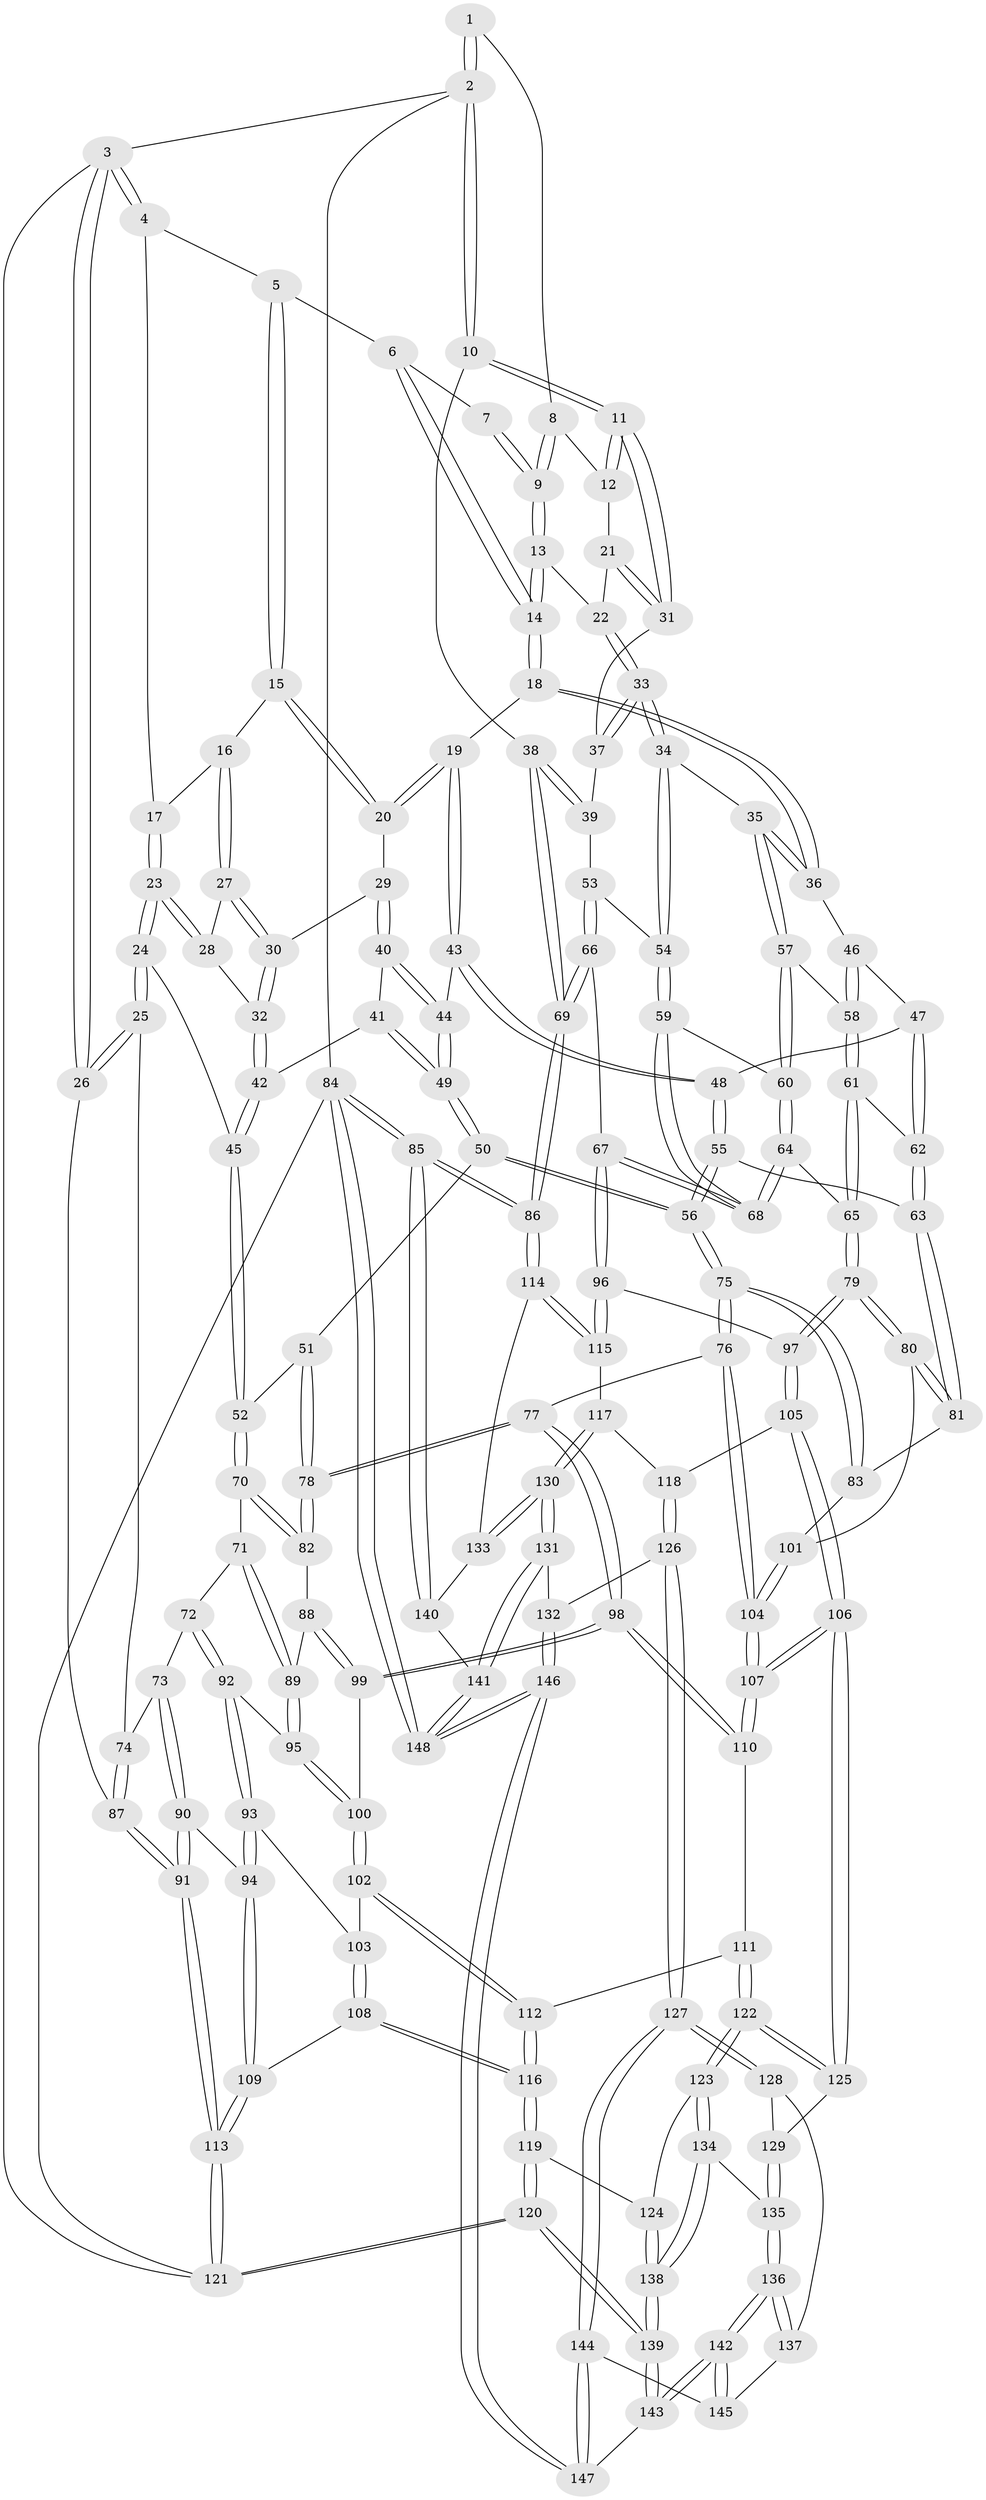 // Generated by graph-tools (version 1.1) at 2025/38/03/09/25 02:38:47]
// undirected, 148 vertices, 367 edges
graph export_dot {
graph [start="1"]
  node [color=gray90,style=filled];
  1 [pos="+0.9321295011607251+0"];
  2 [pos="+1+0"];
  3 [pos="+0+0"];
  4 [pos="+0+0"];
  5 [pos="+0.4205434928750588+0"];
  6 [pos="+0.5063036575181326+0"];
  7 [pos="+0.6282345672184809+0"];
  8 [pos="+0.8348013797074243+0.0216693875548921"];
  9 [pos="+0.7397836215635589+0.08094078957415124"];
  10 [pos="+1+0"];
  11 [pos="+1+0"];
  12 [pos="+0.8633137936939402+0.09016084053597317"];
  13 [pos="+0.7241423049131047+0.1375823501377857"];
  14 [pos="+0.6186120051079079+0.16621264410341033"];
  15 [pos="+0.37196067390406923+0"];
  16 [pos="+0.36867918358023755+0"];
  17 [pos="+0.12960043717339317+0.06934495813645715"];
  18 [pos="+0.6065765787054742+0.18845079373279047"];
  19 [pos="+0.4775220810738654+0.19888370976443892"];
  20 [pos="+0.47311500359344516+0.19706137473179935"];
  21 [pos="+0.8615322453975994+0.11779637870635672"];
  22 [pos="+0.7375098721115652+0.14466878844774617"];
  23 [pos="+0.11602182580728038+0.18820201455412391"];
  24 [pos="+0.06451297106414157+0.268493363383631"];
  25 [pos="+0.026638349616674044+0.2751694171984135"];
  26 [pos="+0+0.25135222068347796"];
  27 [pos="+0.3408966190962838+0.04853360946604475"];
  28 [pos="+0.25935488558834685+0.1335889085573119"];
  29 [pos="+0.44020993755607857+0.20978447608699372"];
  30 [pos="+0.3537515798293732+0.18267486752813733"];
  31 [pos="+0.9035767522486131+0.16969265350312152"];
  32 [pos="+0.31574075325345163+0.2330621420810562"];
  33 [pos="+0.8189863604454312+0.26250049532957276"];
  34 [pos="+0.8181125446805276+0.26776181070863453"];
  35 [pos="+0.650424000832501+0.3160901912053986"];
  36 [pos="+0.629855514919326+0.2991785590071384"];
  37 [pos="+0.9021277743886255+0.18833586145503856"];
  38 [pos="+1+0.2670122428995564"];
  39 [pos="+0.9969715299992069+0.2630599286425454"];
  40 [pos="+0.37541777714022406+0.2736696585354741"];
  41 [pos="+0.3484301977771409+0.278305636194798"];
  42 [pos="+0.31194272499878395+0.26095270819392397"];
  43 [pos="+0.46929198490630925+0.34418680341191454"];
  44 [pos="+0.46674276026342365+0.3438458139239911"];
  45 [pos="+0.15859904018496365+0.3204627621624602"];
  46 [pos="+0.5408994991925302+0.35007938336678296"];
  47 [pos="+0.5134372862421892+0.3605645458515159"];
  48 [pos="+0.4924150265050118+0.3632613872568795"];
  49 [pos="+0.35987092115699604+0.37805452138852813"];
  50 [pos="+0.3338535447049314+0.41875795061238696"];
  51 [pos="+0.3187284292261848+0.42017072059806504"];
  52 [pos="+0.21928784866682072+0.41026147215416037"];
  53 [pos="+0.8726508275716801+0.36626164624220536"];
  54 [pos="+0.8652111241371613+0.36286948710787686"];
  55 [pos="+0.45761637618306517+0.47266555623875306"];
  56 [pos="+0.4239524894726561+0.4919841858862063"];
  57 [pos="+0.6687963175144398+0.3641281132184801"];
  58 [pos="+0.587311649151123+0.43289901382238466"];
  59 [pos="+0.7637028798658192+0.4172743032957781"];
  60 [pos="+0.708638893266871+0.4261792191007685"];
  61 [pos="+0.5727699452932461+0.469131368037796"];
  62 [pos="+0.5723538923990313+0.4692208326694361"];
  63 [pos="+0.5321292497994408+0.4965188632926659"];
  64 [pos="+0.6950865959497604+0.47091237727993357"];
  65 [pos="+0.6775593808440671+0.5004906004864929"];
  66 [pos="+1+0.535256116881273"];
  67 [pos="+0.890206780993887+0.5811872908762904"];
  68 [pos="+0.8512913662844486+0.5463968177438963"];
  69 [pos="+1+0.5586870267511024"];
  70 [pos="+0.20640236127846615+0.49379150821979884"];
  71 [pos="+0.14393550088404417+0.5147787863197724"];
  72 [pos="+0.07744592000704797+0.5264533696016809"];
  73 [pos="+0.07208014198936435+0.5239223492072033"];
  74 [pos="+0.06593724977664212+0.5160602699228243"];
  75 [pos="+0.40179523961444574+0.5783748125803582"];
  76 [pos="+0.40079721884541925+0.5795199249766357"];
  77 [pos="+0.36207103341916763+0.602089596667675"];
  78 [pos="+0.314478783363804+0.5548186500876379"];
  79 [pos="+0.6718876168874391+0.5863495337978808"];
  80 [pos="+0.59463482128995+0.580849223936383"];
  81 [pos="+0.5357962508451165+0.5077304624636614"];
  82 [pos="+0.20841718421255157+0.49865157711232927"];
  83 [pos="+0.4994621353344491+0.5922697572176969"];
  84 [pos="+1+1"];
  85 [pos="+1+1"];
  86 [pos="+1+0.8504171377542595"];
  87 [pos="+0+0.5474568271260407"];
  88 [pos="+0.20591116510505275+0.5398314059552558"];
  89 [pos="+0.1351559677394508+0.5909538001084846"];
  90 [pos="+0+0.6259223258740232"];
  91 [pos="+0+0.614381855879688"];
  92 [pos="+0.10519525121774101+0.604519811337112"];
  93 [pos="+0.0874010004970513+0.6340318320393097"];
  94 [pos="+0+0.6273506887917364"];
  95 [pos="+0.1267221456809955+0.6017637966022084"];
  96 [pos="+0.8151598653088306+0.647664725119004"];
  97 [pos="+0.7041911332084524+0.6385968035484388"];
  98 [pos="+0.32305980982663474+0.6661478076956716"];
  99 [pos="+0.2191917170629263+0.6228429061766547"];
  100 [pos="+0.19703103782635853+0.634298429959449"];
  101 [pos="+0.5342514732735828+0.6136526851969143"];
  102 [pos="+0.15948327961822228+0.6884219843442396"];
  103 [pos="+0.08940636829713108+0.6387065334708758"];
  104 [pos="+0.5254224410267998+0.742751335430966"];
  105 [pos="+0.6268617376029728+0.7522833469227155"];
  106 [pos="+0.5408204572622581+0.7621169085086046"];
  107 [pos="+0.5259941294986269+0.7452036935121297"];
  108 [pos="+0.06715875690941531+0.7303252354373264"];
  109 [pos="+0.051012050792233844+0.7275010114929427"];
  110 [pos="+0.3257067755459496+0.7159188526501546"];
  111 [pos="+0.31924836971948767+0.7297572761280484"];
  112 [pos="+0.15871707482804628+0.7318455585866991"];
  113 [pos="+0+0.8768488224595017"];
  114 [pos="+0.9049896434521362+0.8270887127794462"];
  115 [pos="+0.8389662923701375+0.7439553315959809"];
  116 [pos="+0.12528813634575578+0.7744822550696763"];
  117 [pos="+0.7193315726760144+0.8205880235179186"];
  118 [pos="+0.6549576894414697+0.7877331683278656"];
  119 [pos="+0.1267103167877829+0.8270206708284091"];
  120 [pos="+0+1"];
  121 [pos="+0+1"];
  122 [pos="+0.3148658942263785+0.8136387254664291"];
  123 [pos="+0.31215810897296514+0.825266508976051"];
  124 [pos="+0.15079823964481795+0.8305793935769192"];
  125 [pos="+0.5272522112023279+0.7917629164366295"];
  126 [pos="+0.6391803008193422+0.9121826303566253"];
  127 [pos="+0.6208078570922742+0.9201294158639693"];
  128 [pos="+0.5193631708015402+0.8238261866596343"];
  129 [pos="+0.5193887656451615+0.8218325259038228"];
  130 [pos="+0.7790456160802021+0.9313875967458172"];
  131 [pos="+0.7754019347370387+0.9415972177754677"];
  132 [pos="+0.6543521368773558+0.9185751190207878"];
  133 [pos="+0.8739394862328581+0.8591354197175353"];
  134 [pos="+0.31891154496424967+0.8474696952728642"];
  135 [pos="+0.33756105126354546+0.8663916143279521"];
  136 [pos="+0.4104189269264627+0.9905624930098461"];
  137 [pos="+0.4985370243769892+0.8958495817880029"];
  138 [pos="+0.24151351769733517+0.9316558964438373"];
  139 [pos="+0.044980449134735735+1"];
  140 [pos="+0.899133147576723+0.9468926723221371"];
  141 [pos="+0.7913682772655342+1"];
  142 [pos="+0.4103893797271933+0.9913705650840823"];
  143 [pos="+0.39981291556899734+1"];
  144 [pos="+0.5898513125476408+0.9597783578011083"];
  145 [pos="+0.5744863631768988+0.9496397608675438"];
  146 [pos="+0.6723287205733326+1"];
  147 [pos="+0.5777079713898386+1"];
  148 [pos="+0.7943219729560276+1"];
  1 -- 2;
  1 -- 2;
  1 -- 8;
  2 -- 3;
  2 -- 10;
  2 -- 10;
  2 -- 84;
  3 -- 4;
  3 -- 4;
  3 -- 26;
  3 -- 26;
  3 -- 121;
  4 -- 5;
  4 -- 17;
  5 -- 6;
  5 -- 15;
  5 -- 15;
  6 -- 7;
  6 -- 14;
  6 -- 14;
  7 -- 9;
  7 -- 9;
  8 -- 9;
  8 -- 9;
  8 -- 12;
  9 -- 13;
  9 -- 13;
  10 -- 11;
  10 -- 11;
  10 -- 38;
  11 -- 12;
  11 -- 12;
  11 -- 31;
  11 -- 31;
  12 -- 21;
  13 -- 14;
  13 -- 14;
  13 -- 22;
  14 -- 18;
  14 -- 18;
  15 -- 16;
  15 -- 20;
  15 -- 20;
  16 -- 17;
  16 -- 27;
  16 -- 27;
  17 -- 23;
  17 -- 23;
  18 -- 19;
  18 -- 36;
  18 -- 36;
  19 -- 20;
  19 -- 20;
  19 -- 43;
  19 -- 43;
  20 -- 29;
  21 -- 22;
  21 -- 31;
  21 -- 31;
  22 -- 33;
  22 -- 33;
  23 -- 24;
  23 -- 24;
  23 -- 28;
  23 -- 28;
  24 -- 25;
  24 -- 25;
  24 -- 45;
  25 -- 26;
  25 -- 26;
  25 -- 74;
  26 -- 87;
  27 -- 28;
  27 -- 30;
  27 -- 30;
  28 -- 32;
  29 -- 30;
  29 -- 40;
  29 -- 40;
  30 -- 32;
  30 -- 32;
  31 -- 37;
  32 -- 42;
  32 -- 42;
  33 -- 34;
  33 -- 34;
  33 -- 37;
  33 -- 37;
  34 -- 35;
  34 -- 54;
  34 -- 54;
  35 -- 36;
  35 -- 36;
  35 -- 57;
  35 -- 57;
  36 -- 46;
  37 -- 39;
  38 -- 39;
  38 -- 39;
  38 -- 69;
  38 -- 69;
  39 -- 53;
  40 -- 41;
  40 -- 44;
  40 -- 44;
  41 -- 42;
  41 -- 49;
  41 -- 49;
  42 -- 45;
  42 -- 45;
  43 -- 44;
  43 -- 48;
  43 -- 48;
  44 -- 49;
  44 -- 49;
  45 -- 52;
  45 -- 52;
  46 -- 47;
  46 -- 58;
  46 -- 58;
  47 -- 48;
  47 -- 62;
  47 -- 62;
  48 -- 55;
  48 -- 55;
  49 -- 50;
  49 -- 50;
  50 -- 51;
  50 -- 56;
  50 -- 56;
  51 -- 52;
  51 -- 78;
  51 -- 78;
  52 -- 70;
  52 -- 70;
  53 -- 54;
  53 -- 66;
  53 -- 66;
  54 -- 59;
  54 -- 59;
  55 -- 56;
  55 -- 56;
  55 -- 63;
  56 -- 75;
  56 -- 75;
  57 -- 58;
  57 -- 60;
  57 -- 60;
  58 -- 61;
  58 -- 61;
  59 -- 60;
  59 -- 68;
  59 -- 68;
  60 -- 64;
  60 -- 64;
  61 -- 62;
  61 -- 65;
  61 -- 65;
  62 -- 63;
  62 -- 63;
  63 -- 81;
  63 -- 81;
  64 -- 65;
  64 -- 68;
  64 -- 68;
  65 -- 79;
  65 -- 79;
  66 -- 67;
  66 -- 69;
  66 -- 69;
  67 -- 68;
  67 -- 68;
  67 -- 96;
  67 -- 96;
  69 -- 86;
  69 -- 86;
  70 -- 71;
  70 -- 82;
  70 -- 82;
  71 -- 72;
  71 -- 89;
  71 -- 89;
  72 -- 73;
  72 -- 92;
  72 -- 92;
  73 -- 74;
  73 -- 90;
  73 -- 90;
  74 -- 87;
  74 -- 87;
  75 -- 76;
  75 -- 76;
  75 -- 83;
  75 -- 83;
  76 -- 77;
  76 -- 104;
  76 -- 104;
  77 -- 78;
  77 -- 78;
  77 -- 98;
  77 -- 98;
  78 -- 82;
  78 -- 82;
  79 -- 80;
  79 -- 80;
  79 -- 97;
  79 -- 97;
  80 -- 81;
  80 -- 81;
  80 -- 101;
  81 -- 83;
  82 -- 88;
  83 -- 101;
  84 -- 85;
  84 -- 85;
  84 -- 148;
  84 -- 148;
  84 -- 121;
  85 -- 86;
  85 -- 86;
  85 -- 140;
  85 -- 140;
  86 -- 114;
  86 -- 114;
  87 -- 91;
  87 -- 91;
  88 -- 89;
  88 -- 99;
  88 -- 99;
  89 -- 95;
  89 -- 95;
  90 -- 91;
  90 -- 91;
  90 -- 94;
  91 -- 113;
  91 -- 113;
  92 -- 93;
  92 -- 93;
  92 -- 95;
  93 -- 94;
  93 -- 94;
  93 -- 103;
  94 -- 109;
  94 -- 109;
  95 -- 100;
  95 -- 100;
  96 -- 97;
  96 -- 115;
  96 -- 115;
  97 -- 105;
  97 -- 105;
  98 -- 99;
  98 -- 99;
  98 -- 110;
  98 -- 110;
  99 -- 100;
  100 -- 102;
  100 -- 102;
  101 -- 104;
  101 -- 104;
  102 -- 103;
  102 -- 112;
  102 -- 112;
  103 -- 108;
  103 -- 108;
  104 -- 107;
  104 -- 107;
  105 -- 106;
  105 -- 106;
  105 -- 118;
  106 -- 107;
  106 -- 107;
  106 -- 125;
  106 -- 125;
  107 -- 110;
  107 -- 110;
  108 -- 109;
  108 -- 116;
  108 -- 116;
  109 -- 113;
  109 -- 113;
  110 -- 111;
  111 -- 112;
  111 -- 122;
  111 -- 122;
  112 -- 116;
  112 -- 116;
  113 -- 121;
  113 -- 121;
  114 -- 115;
  114 -- 115;
  114 -- 133;
  115 -- 117;
  116 -- 119;
  116 -- 119;
  117 -- 118;
  117 -- 130;
  117 -- 130;
  118 -- 126;
  118 -- 126;
  119 -- 120;
  119 -- 120;
  119 -- 124;
  120 -- 121;
  120 -- 121;
  120 -- 139;
  120 -- 139;
  122 -- 123;
  122 -- 123;
  122 -- 125;
  122 -- 125;
  123 -- 124;
  123 -- 134;
  123 -- 134;
  124 -- 138;
  124 -- 138;
  125 -- 129;
  126 -- 127;
  126 -- 127;
  126 -- 132;
  127 -- 128;
  127 -- 128;
  127 -- 144;
  127 -- 144;
  128 -- 129;
  128 -- 137;
  129 -- 135;
  129 -- 135;
  130 -- 131;
  130 -- 131;
  130 -- 133;
  130 -- 133;
  131 -- 132;
  131 -- 141;
  131 -- 141;
  132 -- 146;
  132 -- 146;
  133 -- 140;
  134 -- 135;
  134 -- 138;
  134 -- 138;
  135 -- 136;
  135 -- 136;
  136 -- 137;
  136 -- 137;
  136 -- 142;
  136 -- 142;
  137 -- 145;
  138 -- 139;
  138 -- 139;
  139 -- 143;
  139 -- 143;
  140 -- 141;
  141 -- 148;
  141 -- 148;
  142 -- 143;
  142 -- 143;
  142 -- 145;
  142 -- 145;
  143 -- 147;
  144 -- 145;
  144 -- 147;
  144 -- 147;
  146 -- 147;
  146 -- 147;
  146 -- 148;
  146 -- 148;
}
